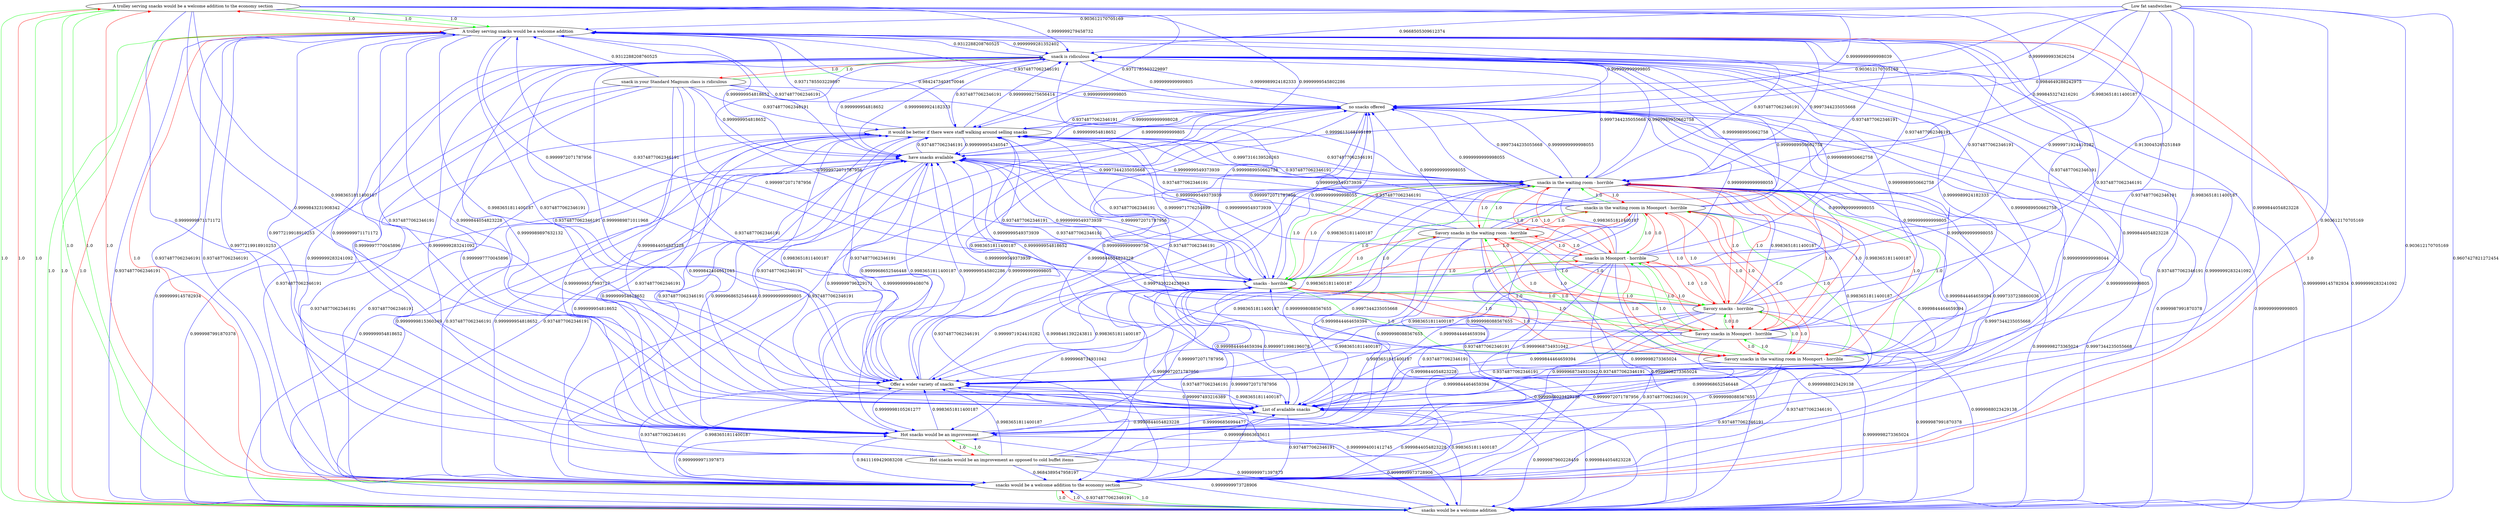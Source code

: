 digraph rawGraph {
"A trolley serving snacks would be a welcome addition to the economy section";"A trolley serving snacks would be a welcome addition";"snacks would be a welcome addition";"snacks would be a welcome addition to the economy section";"Hot snacks would be an improvement as opposed to cold buffet items";"Hot snacks would be an improvement";"List of available snacks";"Low fat sandwiches";"Offer a wider variety of snacks";"Savory snacks in the waiting room in Moonport - horrible";"Savory snacks in Moonport - horrible";"Savory snacks - horrible";"snacks - horrible";"snacks in Moonport - horrible";"Savory snacks in the waiting room - horrible";"snacks in the waiting room - horrible";"snacks in the waiting room in Moonport - horrible";"have snacks available";"it would be better if there were staff walking around selling snacks";"no snacks offered";"snack in your Standard Magnum class is ridiculous";"snack is ridiculous";"A trolley serving snacks would be a welcome addition to the economy section" -> "A trolley serving snacks would be a welcome addition" [label=1.0] [color=green]
"A trolley serving snacks would be a welcome addition" -> "snacks would be a welcome addition" [label=1.0] [color=green]
"A trolley serving snacks would be a welcome addition to the economy section" -> "snacks would be a welcome addition to the economy section" [label=1.0] [color=green]
"snacks would be a welcome addition to the economy section" -> "snacks would be a welcome addition" [label=1.0] [color=green]
"A trolley serving snacks would be a welcome addition to the economy section" -> "snacks would be a welcome addition" [label=1.0] [color=green]
"A trolley serving snacks would be a welcome addition to the economy section" -> "A trolley serving snacks would be a welcome addition" [label=1.0] [color=green]
"A trolley serving snacks would be a welcome addition" -> "snacks would be a welcome addition" [label=1.0] [color=green]
"A trolley serving snacks would be a welcome addition to the economy section" -> "snacks would be a welcome addition to the economy section" [label=1.0] [color=green]
"snacks would be a welcome addition to the economy section" -> "snacks would be a welcome addition" [label=1.0] [color=green]
"A trolley serving snacks would be a welcome addition to the economy section" -> "snacks would be a welcome addition" [label=1.0] [color=green]
"A trolley serving snacks would be a welcome addition" -> "A trolley serving snacks would be a welcome addition to the economy section" [label=1.0] [color=red]
"A trolley serving snacks would be a welcome addition" -> "snacks would be a welcome addition to the economy section" [label=1.0] [color=red]
"snacks would be a welcome addition" -> "A trolley serving snacks would be a welcome addition to the economy section" [label=1.0] [color=red]
"snacks would be a welcome addition" -> "A trolley serving snacks would be a welcome addition" [label=1.0] [color=red]
"snacks would be a welcome addition" -> "snacks would be a welcome addition to the economy section" [label=1.0] [color=red]
"snacks would be a welcome addition to the economy section" -> "A trolley serving snacks would be a welcome addition to the economy section" [label=1.0] [color=red]
"snacks would be a welcome addition to the economy section" -> "A trolley serving snacks would be a welcome addition" [label=1.0] [color=red]
"Hot snacks would be an improvement as opposed to cold buffet items" -> "Hot snacks would be an improvement" [label=1.0] [color=green]
"Hot snacks would be an improvement" -> "Hot snacks would be an improvement as opposed to cold buffet items" [label=1.0] [color=red]
"A trolley serving snacks would be a welcome addition to the economy section" -> "Hot snacks would be an improvement" [label=0.9999999971171172] [color=blue]
"A trolley serving snacks would be a welcome addition" -> "Hot snacks would be an improvement" [label=0.9999999971171172] [color=blue]
"snacks would be a welcome addition" -> "Hot snacks would be an improvement" [label=0.9999999971397873] [color=blue]
"snacks would be a welcome addition to the economy section" -> "Hot snacks would be an improvement" [label=0.9999999971397873] [color=blue]
"Hot snacks would be an improvement as opposed to cold buffet items" -> "A trolley serving snacks would be a welcome addition" [label=0.9977219918910253] [color=blue]
"Hot snacks would be an improvement as opposed to cold buffet items" -> "snacks would be a welcome addition" [label=0.9999999973728906] [color=blue]
"Hot snacks would be an improvement as opposed to cold buffet items" -> "snacks would be a welcome addition to the economy section" [label=0.9684389547958197] [color=blue]
"Hot snacks would be an improvement" -> "A trolley serving snacks would be a welcome addition" [label=0.9977219918910253] [color=blue]
"Hot snacks would be an improvement" -> "snacks would be a welcome addition" [label=0.9999999973728906] [color=blue]
"Hot snacks would be an improvement" -> "snacks would be a welcome addition to the economy section" [label=0.9411169429083208] [color=blue]
"A trolley serving snacks would be a welcome addition to the economy section" -> "List of available snacks" [label=0.9999843231908342] [color=blue]
"A trolley serving snacks would be a welcome addition" -> "List of available snacks" [label=0.9999844054823228] [color=blue]
"snacks would be a welcome addition" -> "List of available snacks" [label=0.9999844054823228] [color=blue]
"snacks would be a welcome addition to the economy section" -> "List of available snacks" [label=0.9999844054823228] [color=blue]
"Hot snacks would be an improvement as opposed to cold buffet items" -> "List of available snacks" [label=0.9999999863635611] [color=blue]
"Hot snacks would be an improvement" -> "List of available snacks" [label=0.9999844054823228] [color=blue]
"List of available snacks" -> "snacks would be a welcome addition" [label=0.9999987960228459] [color=blue]
"List of available snacks" -> "Hot snacks would be an improvement" [label=0.999996856994477] [color=blue]
"Low fat sandwiches" -> "snacks would be a welcome addition" [label=0.9607427821272454] [color=blue]
"Low fat sandwiches" -> "Hot snacks would be an improvement" [label=0.903612170705169] [color=blue]
"Offer a wider variety of snacks" -> "snacks would be a welcome addition" [label=0.9999994001412745] [color=blue]
"Offer a wider variety of snacks" -> "Hot snacks would be an improvement" [label=0.9999998105261277] [color=blue]
"Offer a wider variety of snacks" -> "List of available snacks" [label=0.999997493216389] [color=blue]
"Savory snacks in the waiting room in Moonport - horrible" -> "Savory snacks in Moonport - horrible" [label=1.0] [color=green]
"Savory snacks in Moonport - horrible" -> "Savory snacks - horrible" [label=1.0] [color=green]
"Savory snacks - horrible" -> "snacks - horrible" [label=1.0] [color=green]
"Savory snacks in Moonport - horrible" -> "snacks in Moonport - horrible" [label=1.0] [color=green]
"snacks in Moonport - horrible" -> "snacks - horrible" [label=1.0] [color=green]
"Savory snacks in the waiting room in Moonport - horrible" -> "Savory snacks in the waiting room - horrible" [label=1.0] [color=green]
"Savory snacks in the waiting room - horrible" -> "Savory snacks - horrible" [label=1.0] [color=green]
"Savory snacks in the waiting room - horrible" -> "snacks in the waiting room - horrible" [label=1.0] [color=green]
"snacks in the waiting room - horrible" -> "snacks - horrible" [label=1.0] [color=green]
"Savory snacks in the waiting room in Moonport - horrible" -> "snacks in the waiting room in Moonport - horrible" [label=1.0] [color=green]
"snacks in the waiting room in Moonport - horrible" -> "snacks in Moonport - horrible" [label=1.0] [color=green]
"snacks in the waiting room in Moonport - horrible" -> "snacks in the waiting room - horrible" [label=1.0] [color=green]
"Savory snacks in the waiting room in Moonport - horrible" -> "snacks in the waiting room - horrible" [label=1.0] [color=green]
"Savory snacks in the waiting room in Moonport - horrible" -> "snacks in Moonport - horrible" [label=1.0] [color=green]
"Savory snacks in the waiting room in Moonport - horrible" -> "Savory snacks - horrible" [label=1.0] [color=green]
"Savory snacks in Moonport - horrible" -> "snacks - horrible" [label=1.0] [color=green]
"Savory snacks in the waiting room - horrible" -> "snacks - horrible" [label=1.0] [color=green]
"snacks in the waiting room in Moonport - horrible" -> "snacks - horrible" [label=1.0] [color=green]
"Savory snacks in the waiting room in Moonport - horrible" -> "snacks - horrible" [label=1.0] [color=green]
"Savory snacks in Moonport - horrible" -> "Savory snacks in the waiting room in Moonport - horrible" [label=1.0] [color=red]
"Savory snacks in Moonport - horrible" -> "Savory snacks in the waiting room - horrible" [label=1.0] [color=red]
"Savory snacks in Moonport - horrible" -> "snacks in the waiting room - horrible" [label=1.0] [color=red]
"Savory snacks in Moonport - horrible" -> "snacks in the waiting room in Moonport - horrible" [label=1.0] [color=red]
"Savory snacks - horrible" -> "Savory snacks in the waiting room in Moonport - horrible" [label=1.0] [color=red]
"Savory snacks - horrible" -> "Savory snacks in Moonport - horrible" [label=1.0] [color=red]
"Savory snacks - horrible" -> "snacks in Moonport - horrible" [label=1.0] [color=red]
"Savory snacks - horrible" -> "Savory snacks in the waiting room - horrible" [label=1.0] [color=red]
"Savory snacks - horrible" -> "snacks in the waiting room - horrible" [label=1.0] [color=red]
"Savory snacks - horrible" -> "snacks in the waiting room in Moonport - horrible" [label=1.0] [color=red]
"snacks - horrible" -> "Savory snacks in the waiting room in Moonport - horrible" [label=1.0] [color=red]
"snacks - horrible" -> "Savory snacks in Moonport - horrible" [label=1.0] [color=red]
"snacks - horrible" -> "Savory snacks - horrible" [label=1.0] [color=red]
"snacks - horrible" -> "snacks in Moonport - horrible" [label=1.0] [color=red]
"snacks - horrible" -> "Savory snacks in the waiting room - horrible" [label=1.0] [color=red]
"snacks - horrible" -> "snacks in the waiting room - horrible" [label=1.0] [color=red]
"snacks - horrible" -> "snacks in the waiting room in Moonport - horrible" [label=1.0] [color=red]
"snacks in Moonport - horrible" -> "Savory snacks in the waiting room in Moonport - horrible" [label=1.0] [color=red]
"snacks in Moonport - horrible" -> "Savory snacks in Moonport - horrible" [label=1.0] [color=red]
"snacks in Moonport - horrible" -> "Savory snacks - horrible" [label=1.0] [color=red]
"snacks in Moonport - horrible" -> "Savory snacks in the waiting room - horrible" [label=1.0] [color=red]
"snacks in Moonport - horrible" -> "snacks in the waiting room - horrible" [label=1.0] [color=red]
"snacks in Moonport - horrible" -> "snacks in the waiting room in Moonport - horrible" [label=1.0] [color=red]
"Savory snacks in the waiting room - horrible" -> "Savory snacks in the waiting room in Moonport - horrible" [label=1.0] [color=red]
"Savory snacks in the waiting room - horrible" -> "Savory snacks in Moonport - horrible" [label=1.0] [color=red]
"Savory snacks in the waiting room - horrible" -> "snacks in Moonport - horrible" [label=1.0] [color=red]
"Savory snacks in the waiting room - horrible" -> "snacks in the waiting room in Moonport - horrible" [label=1.0] [color=red]
"snacks in the waiting room - horrible" -> "Savory snacks in the waiting room in Moonport - horrible" [label=1.0] [color=red]
"snacks in the waiting room - horrible" -> "Savory snacks in Moonport - horrible" [label=1.0] [color=red]
"snacks in the waiting room - horrible" -> "Savory snacks - horrible" [label=1.0] [color=red]
"snacks in the waiting room - horrible" -> "snacks in Moonport - horrible" [label=1.0] [color=red]
"snacks in the waiting room - horrible" -> "Savory snacks in the waiting room - horrible" [label=1.0] [color=red]
"snacks in the waiting room - horrible" -> "snacks in the waiting room in Moonport - horrible" [label=1.0] [color=red]
"snacks in the waiting room in Moonport - horrible" -> "Savory snacks in the waiting room in Moonport - horrible" [label=1.0] [color=red]
"snacks in the waiting room in Moonport - horrible" -> "Savory snacks in Moonport - horrible" [label=1.0] [color=red]
"snacks in the waiting room in Moonport - horrible" -> "Savory snacks - horrible" [label=1.0] [color=red]
"snacks in the waiting room in Moonport - horrible" -> "Savory snacks in the waiting room - horrible" [label=1.0] [color=red]
"A trolley serving snacks would be a welcome addition to the economy section" -> "snacks - horrible" [label=0.9999971924410282] [color=blue]
"A trolley serving snacks would be a welcome addition to the economy section" -> "snacks in the waiting room - horrible" [label=0.9998453274216291] [color=blue]
"A trolley serving snacks would be a welcome addition" -> "snacks - horrible" [label=0.9999972071787956] [color=blue]
"A trolley serving snacks would be a welcome addition" -> "snacks in the waiting room - horrible" [label=0.9997344235055668] [color=blue]
"snacks would be a welcome addition" -> "snacks - horrible" [label=0.9999972071787956] [color=blue]
"snacks would be a welcome addition" -> "snacks in the waiting room - horrible" [label=0.9997344235055668] [color=blue]
"snacks would be a welcome addition to the economy section" -> "snacks - horrible" [label=0.9999972071787956] [color=blue]
"snacks would be a welcome addition to the economy section" -> "snacks in the waiting room - horrible" [label=0.9998461392243811] [color=blue]
"Hot snacks would be an improvement as opposed to cold buffet items" -> "snacks - horrible" [label=0.9999972071787956] [color=blue]
"Hot snacks would be an improvement as opposed to cold buffet items" -> "snacks in the waiting room - horrible" [label=0.9997344235055668] [color=blue]
"Hot snacks would be an improvement" -> "snacks - horrible" [label=0.9999972071787956] [color=blue]
"Hot snacks would be an improvement" -> "snacks in the waiting room - horrible" [label=0.9997344235055668] [color=blue]
"List of available snacks" -> "snacks - horrible" [label=0.9999971998196078] [color=blue]
"List of available snacks" -> "snacks in the waiting room - horrible" [label=0.9997337238860036] [color=blue]
"Low fat sandwiches" -> "snacks - horrible" [label=0.9130045265251849] [color=blue]
"Offer a wider variety of snacks" -> "snacks - horrible" [label=0.9999971924410282] [color=blue]
"Offer a wider variety of snacks" -> "snacks in the waiting room - horrible" [label=0.9997330224238943] [color=blue]
"Savory snacks in the waiting room in Moonport - horrible" -> "snacks would be a welcome addition" [label=0.9999998273365024] [color=blue]
"Savory snacks in the waiting room in Moonport - horrible" -> "Hot snacks would be an improvement" [label=0.9999998088567655] [color=blue]
"Savory snacks in the waiting room in Moonport - horrible" -> "List of available snacks" [label=0.9999844464659394] [color=blue]
"Savory snacks in Moonport - horrible" -> "snacks would be a welcome addition" [label=0.9999987991870378] [color=blue]
"Savory snacks in Moonport - horrible" -> "Hot snacks would be an improvement" [label=0.9999968652546448] [color=blue]
"Savory snacks in Moonport - horrible" -> "List of available snacks" [label=0.9999844054823228] [color=blue]
"Savory snacks - horrible" -> "snacks would be a welcome addition" [label=0.9999988023429138] [color=blue]
"Savory snacks - horrible" -> "Hot snacks would be an improvement" [label=0.9999968734931042] [color=blue]
"Savory snacks - horrible" -> "List of available snacks" [label=0.9999844464659394] [color=blue]
"snacks - horrible" -> "snacks would be a welcome addition" [label=0.9999988023429138] [color=blue]
"snacks - horrible" -> "Hot snacks would be an improvement" [label=0.9999968734931042] [color=blue]
"snacks - horrible" -> "List of available snacks" [label=0.9999844464659394] [color=blue]
"snacks in Moonport - horrible" -> "snacks would be a welcome addition" [label=0.9999988023429138] [color=blue]
"snacks in Moonport - horrible" -> "Hot snacks would be an improvement" [label=0.9999968734931042] [color=blue]
"snacks in Moonport - horrible" -> "List of available snacks" [label=0.9999844464659394] [color=blue]
"Savory snacks in the waiting room - horrible" -> "snacks would be a welcome addition" [label=0.9999998273365024] [color=blue]
"Savory snacks in the waiting room - horrible" -> "Hot snacks would be an improvement" [label=0.9999998088567655] [color=blue]
"Savory snacks in the waiting room - horrible" -> "List of available snacks" [label=0.9999844464659394] [color=blue]
"snacks in the waiting room - horrible" -> "snacks would be a welcome addition" [label=0.9999998273365024] [color=blue]
"snacks in the waiting room - horrible" -> "Hot snacks would be an improvement" [label=0.9999998088567655] [color=blue]
"snacks in the waiting room - horrible" -> "List of available snacks" [label=0.9999844464659394] [color=blue]
"snacks in the waiting room in Moonport - horrible" -> "snacks would be a welcome addition" [label=0.9999998273365024] [color=blue]
"snacks in the waiting room in Moonport - horrible" -> "Hot snacks would be an improvement" [label=0.9999998088567655] [color=blue]
"snacks in the waiting room in Moonport - horrible" -> "List of available snacks" [label=0.9999844464659394] [color=blue]
"A trolley serving snacks would be a welcome addition to the economy section" -> "have snacks available" [label=0.9999999545802286] [color=blue]
"A trolley serving snacks would be a welcome addition" -> "have snacks available" [label=0.999999954818652] [color=blue]
"snacks would be a welcome addition" -> "have snacks available" [label=0.999999954818652] [color=blue]
"snacks would be a welcome addition to the economy section" -> "have snacks available" [label=0.999999954818652] [color=blue]
"Hot snacks would be an improvement as opposed to cold buffet items" -> "have snacks available" [label=0.999999954818652] [color=blue]
"Hot snacks would be an improvement" -> "have snacks available" [label=0.999999954818652] [color=blue]
"List of available snacks" -> "have snacks available" [label=0.9999999999408076] [color=blue]
"Low fat sandwiches" -> "have snacks available" [label=0.9984649288242975] [color=blue]
"Offer a wider variety of snacks" -> "have snacks available" [label=0.9999999545802286] [color=blue]
"Savory snacks in the waiting room in Moonport - horrible" -> "have snacks available" [label=0.9999999549373939] [color=blue]
"Savory snacks in Moonport - horrible" -> "have snacks available" [label=0.999999954818652] [color=blue]
"Savory snacks - horrible" -> "have snacks available" [label=0.9999999549373939] [color=blue]
"snacks - horrible" -> "have snacks available" [label=0.9999999549373939] [color=blue]
"snacks in Moonport - horrible" -> "have snacks available" [label=0.9999999549373939] [color=blue]
"Savory snacks in the waiting room - horrible" -> "have snacks available" [label=0.9999999549373939] [color=blue]
"snacks in the waiting room - horrible" -> "have snacks available" [label=0.9999999549373939] [color=blue]
"snacks in the waiting room in Moonport - horrible" -> "have snacks available" [label=0.9999999549373939] [color=blue]
"have snacks available" -> "snacks would be a welcome addition" [label=0.9999987991870378] [color=blue]
"have snacks available" -> "Hot snacks would be an improvement" [label=0.9999968652546448] [color=blue]
"have snacks available" -> "List of available snacks" [label=0.9999999796229171] [color=blue]
"have snacks available" -> "snacks - horrible" [label=0.9999972071787956] [color=blue]
"have snacks available" -> "snacks in the waiting room - horrible" [label=0.9997344235055668] [color=blue]
"A trolley serving snacks would be a welcome addition to the economy section" -> "it would be better if there were staff walking around selling snacks" [label=0.9371785503229897] [color=blue]
"A trolley serving snacks would be a welcome addition" -> "it would be better if there were staff walking around selling snacks" [label=0.9371785503229897] [color=blue]
"snacks would be a welcome addition" -> "it would be better if there were staff walking around selling snacks" [label=0.9374877062346191] [color=blue]
"snacks would be a welcome addition to the economy section" -> "it would be better if there were staff walking around selling snacks" [label=0.9374877062346191] [color=blue]
"Hot snacks would be an improvement as opposed to cold buffet items" -> "it would be better if there were staff walking around selling snacks" [label=0.9374877062346191] [color=blue]
"Hot snacks would be an improvement" -> "it would be better if there were staff walking around selling snacks" [label=0.9374877062346191] [color=blue]
"it would be better if there were staff walking around selling snacks" -> "A trolley serving snacks would be a welcome addition" [label=0.9842473403170046] [color=blue]
"it would be better if there were staff walking around selling snacks" -> "snacks would be a welcome addition" [label=0.9999999815360349] [color=blue]
"it would be better if there were staff walking around selling snacks" -> "Hot snacks would be an improvement" [label=0.9999999517993717] [color=blue]
"it would be better if there were staff walking around selling snacks" -> "List of available snacks" [label=0.9999842404651043] [color=blue]
"it would be better if there were staff walking around selling snacks" -> "snacks - horrible" [label=0.9999971776254899] [color=blue]
"it would be better if there were staff walking around selling snacks" -> "snacks in the waiting room - horrible" [label=0.9997316139526263] [color=blue]
"it would be better if there were staff walking around selling snacks" -> "have snacks available" [label=0.999999954340547] [color=blue]
"A trolley serving snacks would be a welcome addition to the economy section" -> "no snacks offered" [label=0.9999999999998039] [color=blue]
"A trolley serving snacks would be a welcome addition" -> "no snacks offered" [label=0.999999999999805] [color=blue]
"snacks would be a welcome addition" -> "no snacks offered" [label=0.999999999999805] [color=blue]
"snacks would be a welcome addition to the economy section" -> "no snacks offered" [label=0.999999999999805] [color=blue]
"Hot snacks would be an improvement as opposed to cold buffet items" -> "no snacks offered" [label=0.999999999999805] [color=blue]
"Hot snacks would be an improvement" -> "no snacks offered" [label=0.999999999999805] [color=blue]
"List of available snacks" -> "no snacks offered" [label=0.9999999999998044] [color=blue]
"Low fat sandwiches" -> "no snacks offered" [label=0.9999999933626254] [color=blue]
"Offer a wider variety of snacks" -> "no snacks offered" [label=0.9999999999999756] [color=blue]
"Savory snacks in the waiting room in Moonport - horrible" -> "no snacks offered" [label=0.9999999999998055] [color=blue]
"Savory snacks in Moonport - horrible" -> "no snacks offered" [label=0.999999999999805] [color=blue]
"Savory snacks - horrible" -> "no snacks offered" [label=0.9999999999998055] [color=blue]
"snacks - horrible" -> "no snacks offered" [label=0.9999999999998055] [color=blue]
"snacks in Moonport - horrible" -> "no snacks offered" [label=0.9999999999998055] [color=blue]
"Savory snacks in the waiting room - horrible" -> "no snacks offered" [label=0.9999999999998055] [color=blue]
"snacks in the waiting room - horrible" -> "no snacks offered" [label=0.9999999999998055] [color=blue]
"snacks in the waiting room in Moonport - horrible" -> "no snacks offered" [label=0.9999999999998055] [color=blue]
"have snacks available" -> "no snacks offered" [label=0.999999999999805] [color=blue]
"it would be better if there were staff walking around selling snacks" -> "no snacks offered" [label=0.9999999999998028] [color=blue]
"no snacks offered" -> "snacks would be a welcome addition" [label=0.9999987991870378] [color=blue]
"no snacks offered" -> "Hot snacks would be an improvement" [label=0.9999968652546448] [color=blue]
"no snacks offered" -> "List of available snacks" [label=0.9999844054823228] [color=blue]
"no snacks offered" -> "Offer a wider variety of snacks" [label=0.9983651811400187] [color=blue]
"no snacks offered" -> "snacks - horrible" [label=0.9999972071787956] [color=blue]
"no snacks offered" -> "snacks in the waiting room - horrible" [label=0.9997344235055668] [color=blue]
"no snacks offered" -> "have snacks available" [label=0.999999954818652] [color=blue]
"snack in your Standard Magnum class is ridiculous" -> "snack is ridiculous" [label=1.0] [color=green]
"snack is ridiculous" -> "snack in your Standard Magnum class is ridiculous" [label=1.0] [color=red]
"A trolley serving snacks would be a welcome addition to the economy section" -> "snack is ridiculous" [label=0.9999999279458732] [color=blue]
"A trolley serving snacks would be a welcome addition" -> "snack is ridiculous" [label=0.9999999281352402] [color=blue]
"snacks would be a welcome addition" -> "snack is ridiculous" [label=0.9999999283241092] [color=blue]
"snacks would be a welcome addition to the economy section" -> "snack is ridiculous" [label=0.9999999283241092] [color=blue]
"Hot snacks would be an improvement as opposed to cold buffet items" -> "snack is ridiculous" [label=0.9999999283241092] [color=blue]
"Hot snacks would be an improvement" -> "snack is ridiculous" [label=0.9999999283241092] [color=blue]
"List of available snacks" -> "snack is ridiculous" [label=0.9999989897632132] [color=blue]
"Low fat sandwiches" -> "snack is ridiculous" [label=0.9668505309612374] [color=blue]
"Offer a wider variety of snacks" -> "snack is ridiculous" [label=0.9999989871011968] [color=blue]
"Savory snacks in the waiting room in Moonport - horrible" -> "snack is ridiculous" [label=0.9999989950662758] [color=blue]
"Savory snacks in Moonport - horrible" -> "snack is ridiculous" [label=0.9999989924182333] [color=blue]
"Savory snacks - horrible" -> "snack is ridiculous" [label=0.9999989950662758] [color=blue]
"snacks - horrible" -> "snack is ridiculous" [label=0.9999989950662758] [color=blue]
"snacks in Moonport - horrible" -> "snack is ridiculous" [label=0.9999989950662758] [color=blue]
"Savory snacks in the waiting room - horrible" -> "snack is ridiculous" [label=0.9999989950662758] [color=blue]
"snacks in the waiting room - horrible" -> "snack is ridiculous" [label=0.9999989950662758] [color=blue]
"snacks in the waiting room in Moonport - horrible" -> "snack is ridiculous" [label=0.9999989950662758] [color=blue]
"have snacks available" -> "snack is ridiculous" [label=0.9999989924182333] [color=blue]
"it would be better if there were staff walking around selling snacks" -> "snack is ridiculous" [label=0.9999999275656414] [color=blue]
"no snacks offered" -> "snack is ridiculous" [label=0.9999989924182333] [color=blue]
"snack in your Standard Magnum class is ridiculous" -> "A trolley serving snacks would be a welcome addition" [label=0.9312288208760525] [color=blue]
"snack in your Standard Magnum class is ridiculous" -> "snacks would be a welcome addition" [label=0.9999999145782934] [color=blue]
"snack in your Standard Magnum class is ridiculous" -> "Hot snacks would be an improvement" [label=0.9999997770045896] [color=blue]
"snack in your Standard Magnum class is ridiculous" -> "List of available snacks" [label=0.9999844054823228] [color=blue]
"snack in your Standard Magnum class is ridiculous" -> "snacks - horrible" [label=0.9999972071787956] [color=blue]
"snack in your Standard Magnum class is ridiculous" -> "snacks in the waiting room - horrible" [label=0.9999613168195189] [color=blue]
"snack in your Standard Magnum class is ridiculous" -> "have snacks available" [label=0.999999954818652] [color=blue]
"snack in your Standard Magnum class is ridiculous" -> "no snacks offered" [label=0.999999999999805] [color=blue]
"snack is ridiculous" -> "A trolley serving snacks would be a welcome addition" [label=0.9312288208760525] [color=blue]
"snack is ridiculous" -> "snacks would be a welcome addition" [label=0.9999999145782934] [color=blue]
"snack is ridiculous" -> "Hot snacks would be an improvement" [label=0.9999997770045896] [color=blue]
"snack is ridiculous" -> "List of available snacks" [label=0.9999844054823228] [color=blue]
"snack is ridiculous" -> "snacks - horrible" [label=0.9999972071787956] [color=blue]
"snack is ridiculous" -> "snacks in the waiting room - horrible" [label=0.9997344235055668] [color=blue]
"snack is ridiculous" -> "have snacks available" [label=0.999999954818652] [color=blue]
"snack is ridiculous" -> "no snacks offered" [label=0.999999999999805] [color=blue]
"A trolley serving snacks would be a welcome addition to the economy section" -> "Offer a wider variety of snacks" [label=0.9983651811400187] [color=blue]
"A trolley serving snacks would be a welcome addition" -> "Offer a wider variety of snacks" [label=0.9983651811400187] [color=blue]
"A trolley serving snacks would be a welcome addition" -> "snacks would be a welcome addition to the economy section" [label=0.9374877062346191] [color=blue]
"snacks would be a welcome addition" -> "Offer a wider variety of snacks" [label=0.9983651811400187] [color=blue]
"snacks would be a welcome addition" -> "A trolley serving snacks would be a welcome addition" [label=0.9374877062346191] [color=blue]
"snacks would be a welcome addition" -> "snacks would be a welcome addition to the economy section" [label=0.9374877062346191] [color=blue]
"snacks would be a welcome addition to the economy section" -> "Offer a wider variety of snacks" [label=0.9983651811400187] [color=blue]
"snacks would be a welcome addition to the economy section" -> "A trolley serving snacks would be a welcome addition" [label=0.9374877062346191] [color=blue]
"Hot snacks would be an improvement as opposed to cold buffet items" -> "Offer a wider variety of snacks" [label=0.9983651811400187] [color=blue]
"Hot snacks would be an improvement" -> "Offer a wider variety of snacks" [label=0.9983651811400187] [color=blue]
"List of available snacks" -> "it would be better if there were staff walking around selling snacks" [label=0.9374877062346191] [color=blue]
"List of available snacks" -> "Offer a wider variety of snacks" [label=0.9983651811400187] [color=blue]
"List of available snacks" -> "A trolley serving snacks would be a welcome addition" [label=0.9374877062346191] [color=blue]
"List of available snacks" -> "snacks would be a welcome addition to the economy section" [label=0.9374877062346191] [color=blue]
"Low fat sandwiches" -> "List of available snacks" [label=0.9999844054823228] [color=blue]
"Low fat sandwiches" -> "it would be better if there were staff walking around selling snacks" [label=0.903612170705169] [color=blue]
"Low fat sandwiches" -> "Offer a wider variety of snacks" [label=0.9983651811400187] [color=blue]
"Low fat sandwiches" -> "A trolley serving snacks would be a welcome addition" [label=0.903612170705169] [color=blue]
"Low fat sandwiches" -> "snacks would be a welcome addition to the economy section" [label=0.903612170705169] [color=blue]
"Low fat sandwiches" -> "snacks in the waiting room - horrible" [label=0.9983651811400187] [color=blue]
"Offer a wider variety of snacks" -> "it would be better if there were staff walking around selling snacks" [label=0.9374877062346191] [color=blue]
"Offer a wider variety of snacks" -> "A trolley serving snacks would be a welcome addition" [label=0.9374877062346191] [color=blue]
"Offer a wider variety of snacks" -> "snacks would be a welcome addition to the economy section" [label=0.9374877062346191] [color=blue]
"Savory snacks in the waiting room in Moonport - horrible" -> "it would be better if there were staff walking around selling snacks" [label=0.9374877062346191] [color=blue]
"Savory snacks in the waiting room in Moonport - horrible" -> "Offer a wider variety of snacks" [label=0.9374877062346191] [color=blue]
"Savory snacks in the waiting room in Moonport - horrible" -> "A trolley serving snacks would be a welcome addition" [label=0.9374877062346191] [color=blue]
"Savory snacks in the waiting room in Moonport - horrible" -> "snacks would be a welcome addition to the economy section" [label=0.9374877062346191] [color=blue]
"Savory snacks in Moonport - horrible" -> "it would be better if there were staff walking around selling snacks" [label=0.9374877062346191] [color=blue]
"Savory snacks in Moonport - horrible" -> "Offer a wider variety of snacks" [label=0.9983651811400187] [color=blue]
"Savory snacks in Moonport - horrible" -> "A trolley serving snacks would be a welcome addition" [label=0.9374877062346191] [color=blue]
"Savory snacks in Moonport - horrible" -> "snacks would be a welcome addition to the economy section" [label=0.9374877062346191] [color=blue]
"Savory snacks in Moonport - horrible" -> "snacks in the waiting room - horrible" [label=0.9983651811400187] [color=blue]
"Savory snacks - horrible" -> "it would be better if there were staff walking around selling snacks" [label=0.9374877062346191] [color=blue]
"Savory snacks - horrible" -> "Offer a wider variety of snacks" [label=0.9983651811400187] [color=blue]
"Savory snacks - horrible" -> "A trolley serving snacks would be a welcome addition" [label=0.9374877062346191] [color=blue]
"Savory snacks - horrible" -> "snacks would be a welcome addition to the economy section" [label=0.9374877062346191] [color=blue]
"Savory snacks - horrible" -> "snacks in the waiting room - horrible" [label=0.9983651811400187] [color=blue]
"snacks - horrible" -> "it would be better if there were staff walking around selling snacks" [label=0.9374877062346191] [color=blue]
"snacks - horrible" -> "Offer a wider variety of snacks" [label=0.9983651811400187] [color=blue]
"snacks - horrible" -> "A trolley serving snacks would be a welcome addition" [label=0.9374877062346191] [color=blue]
"snacks - horrible" -> "snacks would be a welcome addition to the economy section" [label=0.9374877062346191] [color=blue]
"snacks - horrible" -> "snacks in the waiting room - horrible" [label=0.9983651811400187] [color=blue]
"snacks in Moonport - horrible" -> "it would be better if there were staff walking around selling snacks" [label=0.9374877062346191] [color=blue]
"snacks in Moonport - horrible" -> "Offer a wider variety of snacks" [label=0.9983651811400187] [color=blue]
"snacks in Moonport - horrible" -> "A trolley serving snacks would be a welcome addition" [label=0.9374877062346191] [color=blue]
"snacks in Moonport - horrible" -> "snacks would be a welcome addition to the economy section" [label=0.9374877062346191] [color=blue]
"snacks in Moonport - horrible" -> "snacks in the waiting room - horrible" [label=0.9983651811400187] [color=blue]
"Savory snacks in the waiting room - horrible" -> "it would be better if there were staff walking around selling snacks" [label=0.9374877062346191] [color=blue]
"Savory snacks in the waiting room - horrible" -> "Offer a wider variety of snacks" [label=0.9983651811400187] [color=blue]
"Savory snacks in the waiting room - horrible" -> "A trolley serving snacks would be a welcome addition" [label=0.9374877062346191] [color=blue]
"Savory snacks in the waiting room - horrible" -> "snacks would be a welcome addition to the economy section" [label=0.9374877062346191] [color=blue]
"snacks in the waiting room - horrible" -> "it would be better if there were staff walking around selling snacks" [label=0.9374877062346191] [color=blue]
"snacks in the waiting room - horrible" -> "Offer a wider variety of snacks" [label=0.9983651811400187] [color=blue]
"snacks in the waiting room - horrible" -> "A trolley serving snacks would be a welcome addition" [label=0.9374877062346191] [color=blue]
"snacks in the waiting room - horrible" -> "snacks would be a welcome addition to the economy section" [label=0.9374877062346191] [color=blue]
"snacks in the waiting room in Moonport - horrible" -> "it would be better if there were staff walking around selling snacks" [label=0.9374877062346191] [color=blue]
"snacks in the waiting room in Moonport - horrible" -> "Offer a wider variety of snacks" [label=0.9983651811400187] [color=blue]
"snacks in the waiting room in Moonport - horrible" -> "A trolley serving snacks would be a welcome addition" [label=0.9374877062346191] [color=blue]
"snacks in the waiting room in Moonport - horrible" -> "snacks would be a welcome addition to the economy section" [label=0.9374877062346191] [color=blue]
"have snacks available" -> "it would be better if there were staff walking around selling snacks" [label=0.9374877062346191] [color=blue]
"have snacks available" -> "Offer a wider variety of snacks" [label=0.9983651811400187] [color=blue]
"have snacks available" -> "A trolley serving snacks would be a welcome addition" [label=0.9374877062346191] [color=blue]
"have snacks available" -> "snacks would be a welcome addition to the economy section" [label=0.9374877062346191] [color=blue]
"it would be better if there were staff walking around selling snacks" -> "Offer a wider variety of snacks" [label=0.9983651811400187] [color=blue]
"it would be better if there were staff walking around selling snacks" -> "snacks would be a welcome addition to the economy section" [label=0.9374877062346191] [color=blue]
"no snacks offered" -> "it would be better if there were staff walking around selling snacks" [label=0.9374877062346191] [color=blue]
"no snacks offered" -> "A trolley serving snacks would be a welcome addition" [label=0.9374877062346191] [color=blue]
"no snacks offered" -> "snacks would be a welcome addition to the economy section" [label=0.9374877062346191] [color=blue]
"snack in your Standard Magnum class is ridiculous" -> "it would be better if there were staff walking around selling snacks" [label=0.9374877062346191] [color=blue]
"snack in your Standard Magnum class is ridiculous" -> "Offer a wider variety of snacks" [label=0.9374877062346191] [color=blue]
"snack in your Standard Magnum class is ridiculous" -> "snacks would be a welcome addition to the economy section" [label=0.9374877062346191] [color=blue]
"snack is ridiculous" -> "it would be better if there were staff walking around selling snacks" [label=0.9374877062346191] [color=blue]
"snack is ridiculous" -> "Offer a wider variety of snacks" [label=0.9374877062346191] [color=blue]
"snack is ridiculous" -> "snacks would be a welcome addition to the economy section" [label=0.9374877062346191] [color=blue]
}